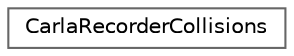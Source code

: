 digraph "类继承关系图"
{
 // INTERACTIVE_SVG=YES
 // LATEX_PDF_SIZE
  bgcolor="transparent";
  edge [fontname=Helvetica,fontsize=10,labelfontname=Helvetica,labelfontsize=10];
  node [fontname=Helvetica,fontsize=10,shape=box,height=0.2,width=0.4];
  rankdir="LR";
  Node0 [id="Node000000",label="CarlaRecorderCollisions",height=0.2,width=0.4,color="grey40", fillcolor="white", style="filled",URL="$da/d6e/classCarlaRecorderCollisions.html",tooltip=" "];
}
